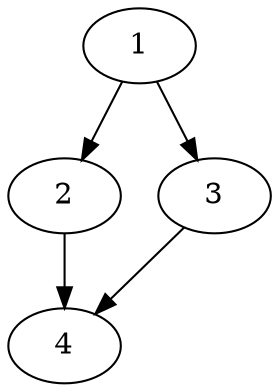 digraph Lummerland {
    1;
    2;
    3;
    4;
    1 -> 2 [village=Lummerland; name=roadone; heightLimit=10; weight = 20; primaryType=mainStreet; secondaryType=none;];
    3 -> 4 [village=Lummerland; name=roadthree; heightLimit=10; weight = 20; primaryType=sideStreet; secondaryType=none;];
    1 -> 3 [village=Lummerland; name=roadtwo; heightLimit=10; weight = 20; primaryType=sideStreet; secondaryType=none;];
    2 -> 4 [village=Lummerland; name=roadfour; heightLimit=10; weight = 50; primaryType=sideStreet; secondaryType=none;];
}